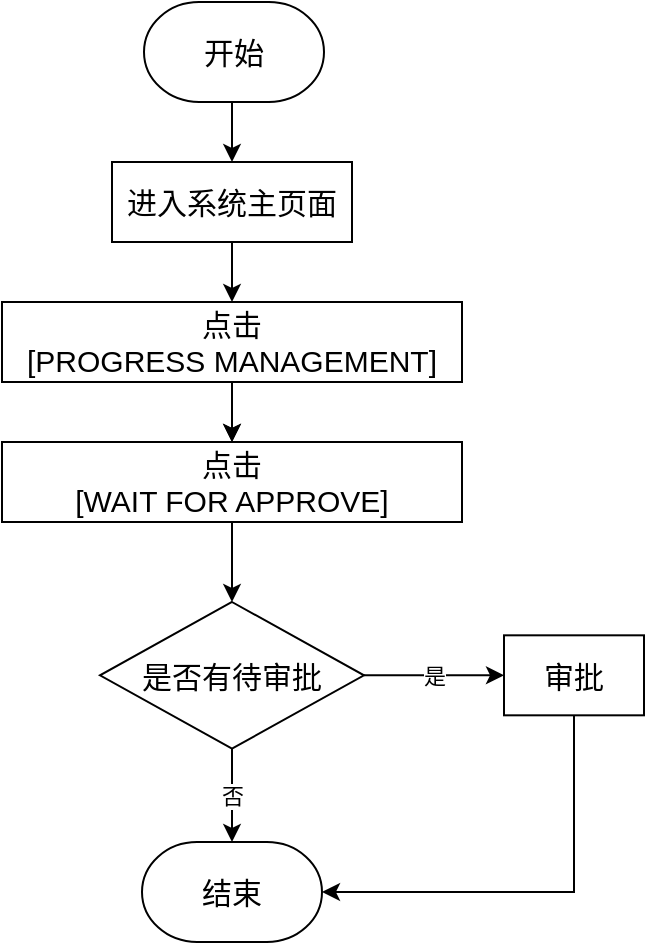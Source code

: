 <mxfile version="14.6.10" type="github">
  <diagram id="P3Lriu87AIvHMJ89ZmvR" name="第 1 页">
    <mxGraphModel dx="1422" dy="706" grid="1" gridSize="10" guides="1" tooltips="1" connect="1" arrows="1" fold="1" page="1" pageScale="1" pageWidth="827" pageHeight="1169" math="0" shadow="0">
      <root>
        <mxCell id="0" />
        <mxCell id="1" parent="0" />
        <mxCell id="WBhutPJwO7vAAjTEZFb8-5" style="edgeStyle=orthogonalEdgeStyle;rounded=0;orthogonalLoop=1;jettySize=auto;html=1;exitX=0.5;exitY=1;exitDx=0;exitDy=0;exitPerimeter=0;entryX=0.5;entryY=0;entryDx=0;entryDy=0;" parent="1" source="WBhutPJwO7vAAjTEZFb8-1" target="WBhutPJwO7vAAjTEZFb8-2" edge="1">
          <mxGeometry relative="1" as="geometry" />
        </mxCell>
        <mxCell id="WBhutPJwO7vAAjTEZFb8-1" value="开始" style="strokeWidth=1;html=1;shape=mxgraph.flowchart.terminator;whiteSpace=wrap;rounded=1;glass=0;fontSize=15;" parent="1" vertex="1">
          <mxGeometry x="310" y="60" width="90" height="50" as="geometry" />
        </mxCell>
        <mxCell id="WBhutPJwO7vAAjTEZFb8-6" style="edgeStyle=orthogonalEdgeStyle;rounded=0;orthogonalLoop=1;jettySize=auto;html=1;exitX=0.5;exitY=1;exitDx=0;exitDy=0;" parent="1" source="WBhutPJwO7vAAjTEZFb8-2" target="WBhutPJwO7vAAjTEZFb8-3" edge="1">
          <mxGeometry relative="1" as="geometry" />
        </mxCell>
        <mxCell id="WBhutPJwO7vAAjTEZFb8-2" value="&lt;font style=&quot;font-size: 15px&quot;&gt;进入系统主页面&lt;/font&gt;" style="rounded=0;whiteSpace=wrap;html=1;" parent="1" vertex="1">
          <mxGeometry x="294" y="140" width="120" height="40" as="geometry" />
        </mxCell>
        <mxCell id="WBhutPJwO7vAAjTEZFb8-7" style="edgeStyle=orthogonalEdgeStyle;rounded=0;orthogonalLoop=1;jettySize=auto;html=1;exitX=0.5;exitY=1;exitDx=0;exitDy=0;" parent="1" source="WBhutPJwO7vAAjTEZFb8-3" target="WBhutPJwO7vAAjTEZFb8-4" edge="1">
          <mxGeometry relative="1" as="geometry" />
        </mxCell>
        <mxCell id="WBhutPJwO7vAAjTEZFb8-8" value="" style="edgeStyle=orthogonalEdgeStyle;rounded=0;orthogonalLoop=1;jettySize=auto;html=1;" parent="1" source="WBhutPJwO7vAAjTEZFb8-3" target="WBhutPJwO7vAAjTEZFb8-4" edge="1">
          <mxGeometry relative="1" as="geometry" />
        </mxCell>
        <mxCell id="WBhutPJwO7vAAjTEZFb8-3" value="&lt;font style=&quot;font-size: 15px&quot;&gt;点击&lt;br&gt;[PROGRESS MANAGEMENT]&lt;/font&gt;" style="rounded=0;whiteSpace=wrap;html=1;" parent="1" vertex="1">
          <mxGeometry x="239" y="210" width="230" height="40" as="geometry" />
        </mxCell>
        <mxCell id="WBhutPJwO7vAAjTEZFb8-11" style="edgeStyle=orthogonalEdgeStyle;rounded=0;orthogonalLoop=1;jettySize=auto;html=1;exitX=0.5;exitY=1;exitDx=0;exitDy=0;entryX=0.5;entryY=0;entryDx=0;entryDy=0;" parent="1" source="WBhutPJwO7vAAjTEZFb8-4" target="WBhutPJwO7vAAjTEZFb8-10" edge="1">
          <mxGeometry relative="1" as="geometry" />
        </mxCell>
        <mxCell id="WBhutPJwO7vAAjTEZFb8-4" value="&lt;font style=&quot;font-size: 15px&quot;&gt;点击&lt;br&gt;[WAIT FOR APPROVE]&lt;/font&gt;" style="rounded=0;whiteSpace=wrap;html=1;" parent="1" vertex="1">
          <mxGeometry x="239" y="280" width="230" height="40" as="geometry" />
        </mxCell>
        <mxCell id="WBhutPJwO7vAAjTEZFb8-15" value="否" style="edgeStyle=orthogonalEdgeStyle;rounded=0;orthogonalLoop=1;jettySize=auto;html=1;exitX=0.5;exitY=1;exitDx=0;exitDy=0;" parent="1" source="WBhutPJwO7vAAjTEZFb8-10" target="WBhutPJwO7vAAjTEZFb8-14" edge="1">
          <mxGeometry relative="1" as="geometry" />
        </mxCell>
        <mxCell id="WBhutPJwO7vAAjTEZFb8-16" value="是" style="edgeStyle=orthogonalEdgeStyle;rounded=0;orthogonalLoop=1;jettySize=auto;html=1;exitX=1;exitY=0.5;exitDx=0;exitDy=0;entryX=0;entryY=0.5;entryDx=0;entryDy=0;" parent="1" source="WBhutPJwO7vAAjTEZFb8-10" target="WBhutPJwO7vAAjTEZFb8-12" edge="1">
          <mxGeometry relative="1" as="geometry" />
        </mxCell>
        <mxCell id="WBhutPJwO7vAAjTEZFb8-10" value="&lt;span style=&quot;font-size: 15px&quot;&gt;是否有待审批&lt;/span&gt;" style="rhombus;whiteSpace=wrap;html=1;aspect=fixed;" parent="1" vertex="1">
          <mxGeometry x="288" y="360.0" width="132" height="73.33" as="geometry" />
        </mxCell>
        <mxCell id="WBhutPJwO7vAAjTEZFb8-17" style="edgeStyle=orthogonalEdgeStyle;rounded=0;orthogonalLoop=1;jettySize=auto;html=1;exitX=0.5;exitY=1;exitDx=0;exitDy=0;entryX=1;entryY=0.5;entryDx=0;entryDy=0;entryPerimeter=0;" parent="1" source="WBhutPJwO7vAAjTEZFb8-12" target="WBhutPJwO7vAAjTEZFb8-14" edge="1">
          <mxGeometry relative="1" as="geometry" />
        </mxCell>
        <mxCell id="WBhutPJwO7vAAjTEZFb8-12" value="&lt;span style=&quot;font-size: 15px&quot;&gt;审批&lt;/span&gt;" style="rounded=0;whiteSpace=wrap;html=1;" parent="1" vertex="1">
          <mxGeometry x="490" y="376.66" width="70" height="40" as="geometry" />
        </mxCell>
        <mxCell id="WBhutPJwO7vAAjTEZFb8-14" value="结束" style="strokeWidth=1;html=1;shape=mxgraph.flowchart.terminator;whiteSpace=wrap;rounded=1;glass=0;fontSize=15;" parent="1" vertex="1">
          <mxGeometry x="309" y="480" width="90" height="50" as="geometry" />
        </mxCell>
      </root>
    </mxGraphModel>
  </diagram>
</mxfile>
